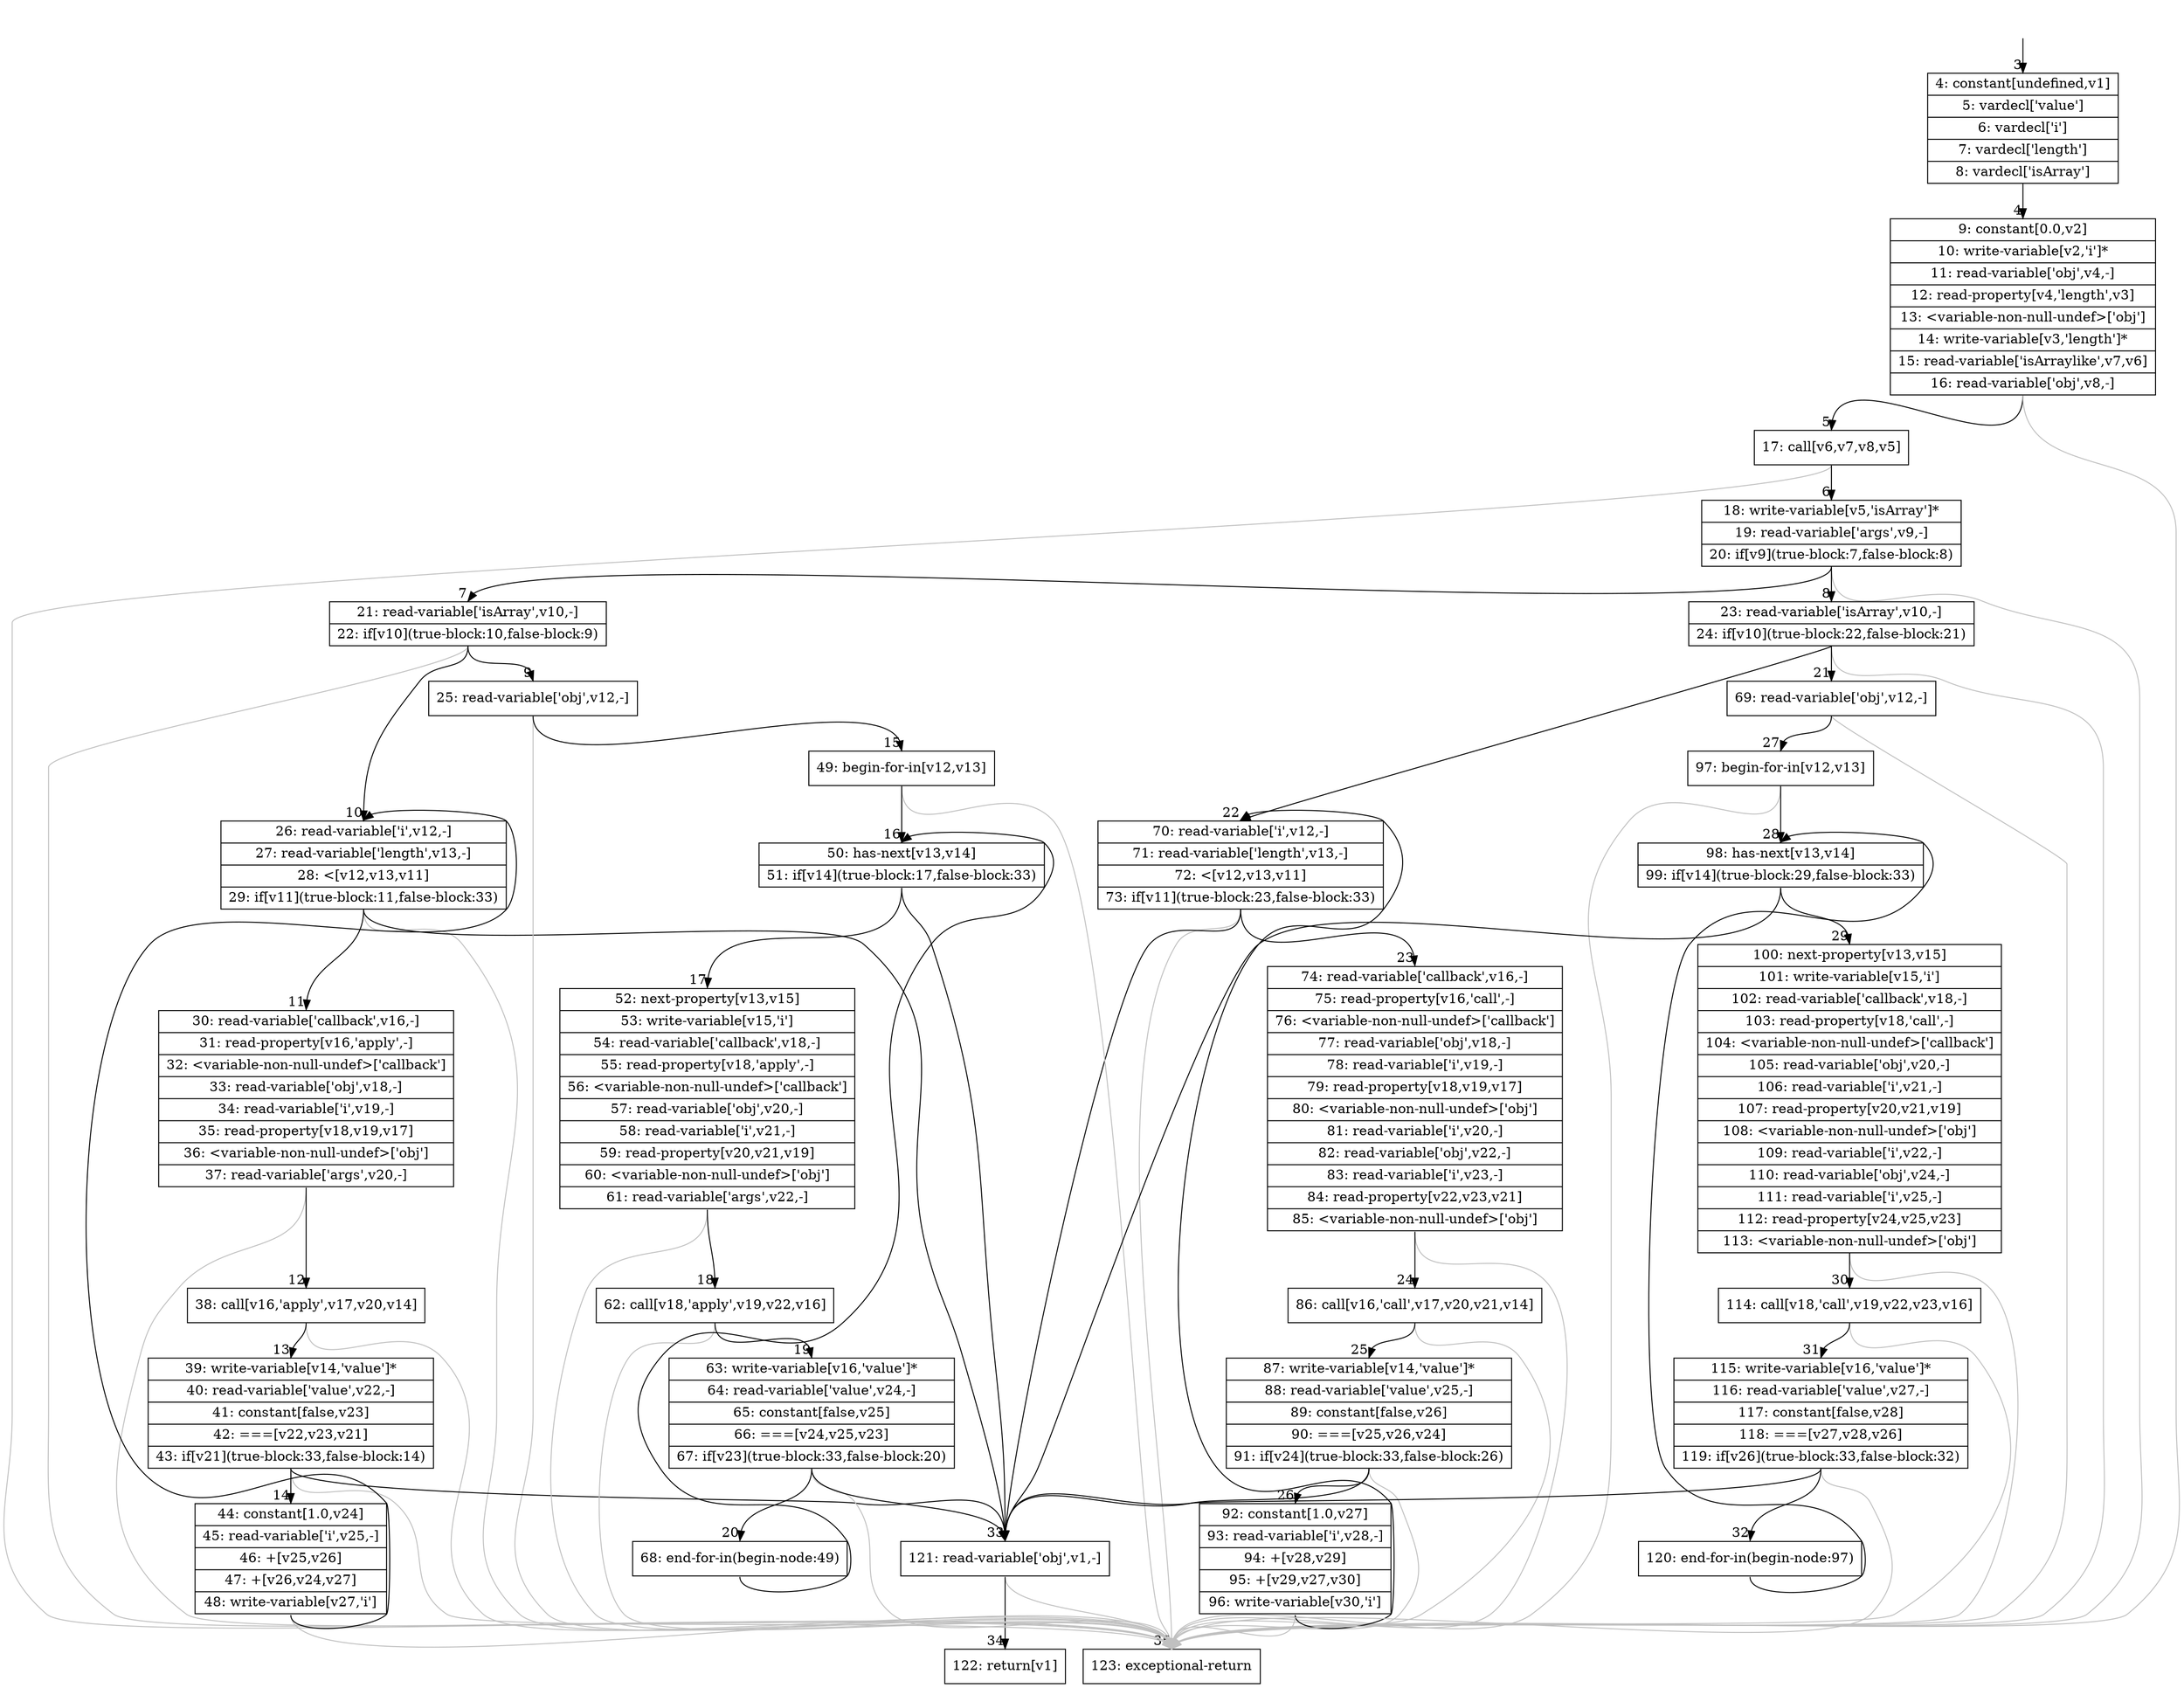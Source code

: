 digraph {
rankdir="TD"
BB_entry1[shape=none,label=""];
BB_entry1 -> BB3 [tailport=s, headport=n, headlabel="    3"]
BB3 [shape=record label="{4: constant[undefined,v1]|5: vardecl['value']|6: vardecl['i']|7: vardecl['length']|8: vardecl['isArray']}" ] 
BB3 -> BB4 [tailport=s, headport=n, headlabel="      4"]
BB4 [shape=record label="{9: constant[0.0,v2]|10: write-variable[v2,'i']*|11: read-variable['obj',v4,-]|12: read-property[v4,'length',v3]|13: \<variable-non-null-undef\>['obj']|14: write-variable[v3,'length']*|15: read-variable['isArraylike',v7,v6]|16: read-variable['obj',v8,-]}" ] 
BB4 -> BB5 [tailport=s, headport=n, headlabel="      5"]
BB4 -> BB35 [tailport=s, headport=n, color=gray, headlabel="      35"]
BB5 [shape=record label="{17: call[v6,v7,v8,v5]}" ] 
BB5 -> BB6 [tailport=s, headport=n, headlabel="      6"]
BB5 -> BB35 [tailport=s, headport=n, color=gray]
BB6 [shape=record label="{18: write-variable[v5,'isArray']*|19: read-variable['args',v9,-]|20: if[v9](true-block:7,false-block:8)}" ] 
BB6 -> BB7 [tailport=s, headport=n, headlabel="      7"]
BB6 -> BB8 [tailport=s, headport=n, headlabel="      8"]
BB6 -> BB35 [tailport=s, headport=n, color=gray]
BB7 [shape=record label="{21: read-variable['isArray',v10,-]|22: if[v10](true-block:10,false-block:9)}" ] 
BB7 -> BB10 [tailport=s, headport=n, headlabel="      10"]
BB7 -> BB9 [tailport=s, headport=n, headlabel="      9"]
BB7 -> BB35 [tailport=s, headport=n, color=gray]
BB8 [shape=record label="{23: read-variable['isArray',v10,-]|24: if[v10](true-block:22,false-block:21)}" ] 
BB8 -> BB22 [tailport=s, headport=n, headlabel="      22"]
BB8 -> BB21 [tailport=s, headport=n, headlabel="      21"]
BB8 -> BB35 [tailport=s, headport=n, color=gray]
BB9 [shape=record label="{25: read-variable['obj',v12,-]}" ] 
BB9 -> BB15 [tailport=s, headport=n, headlabel="      15"]
BB9 -> BB35 [tailport=s, headport=n, color=gray]
BB10 [shape=record label="{26: read-variable['i',v12,-]|27: read-variable['length',v13,-]|28: \<[v12,v13,v11]|29: if[v11](true-block:11,false-block:33)}" ] 
BB10 -> BB11 [tailport=s, headport=n, headlabel="      11"]
BB10 -> BB33 [tailport=s, headport=n, headlabel="      33"]
BB10 -> BB35 [tailport=s, headport=n, color=gray]
BB11 [shape=record label="{30: read-variable['callback',v16,-]|31: read-property[v16,'apply',-]|32: \<variable-non-null-undef\>['callback']|33: read-variable['obj',v18,-]|34: read-variable['i',v19,-]|35: read-property[v18,v19,v17]|36: \<variable-non-null-undef\>['obj']|37: read-variable['args',v20,-]}" ] 
BB11 -> BB12 [tailport=s, headport=n, headlabel="      12"]
BB11 -> BB35 [tailport=s, headport=n, color=gray]
BB12 [shape=record label="{38: call[v16,'apply',v17,v20,v14]}" ] 
BB12 -> BB13 [tailport=s, headport=n, headlabel="      13"]
BB12 -> BB35 [tailport=s, headport=n, color=gray]
BB13 [shape=record label="{39: write-variable[v14,'value']*|40: read-variable['value',v22,-]|41: constant[false,v23]|42: ===[v22,v23,v21]|43: if[v21](true-block:33,false-block:14)}" ] 
BB13 -> BB33 [tailport=s, headport=n]
BB13 -> BB14 [tailport=s, headport=n, headlabel="      14"]
BB13 -> BB35 [tailport=s, headport=n, color=gray]
BB14 [shape=record label="{44: constant[1.0,v24]|45: read-variable['i',v25,-]|46: +[v25,v26]|47: +[v26,v24,v27]|48: write-variable[v27,'i']}" ] 
BB14 -> BB10 [tailport=s, headport=n]
BB14 -> BB35 [tailport=s, headport=n, color=gray]
BB15 [shape=record label="{49: begin-for-in[v12,v13]}" ] 
BB15 -> BB16 [tailport=s, headport=n, headlabel="      16"]
BB15 -> BB35 [tailport=s, headport=n, color=gray]
BB16 [shape=record label="{50: has-next[v13,v14]|51: if[v14](true-block:17,false-block:33)}" ] 
BB16 -> BB17 [tailport=s, headport=n, headlabel="      17"]
BB16 -> BB33 [tailport=s, headport=n]
BB17 [shape=record label="{52: next-property[v13,v15]|53: write-variable[v15,'i']|54: read-variable['callback',v18,-]|55: read-property[v18,'apply',-]|56: \<variable-non-null-undef\>['callback']|57: read-variable['obj',v20,-]|58: read-variable['i',v21,-]|59: read-property[v20,v21,v19]|60: \<variable-non-null-undef\>['obj']|61: read-variable['args',v22,-]}" ] 
BB17 -> BB18 [tailport=s, headport=n, headlabel="      18"]
BB17 -> BB35 [tailport=s, headport=n, color=gray]
BB18 [shape=record label="{62: call[v18,'apply',v19,v22,v16]}" ] 
BB18 -> BB19 [tailport=s, headport=n, headlabel="      19"]
BB18 -> BB35 [tailport=s, headport=n, color=gray]
BB19 [shape=record label="{63: write-variable[v16,'value']*|64: read-variable['value',v24,-]|65: constant[false,v25]|66: ===[v24,v25,v23]|67: if[v23](true-block:33,false-block:20)}" ] 
BB19 -> BB33 [tailport=s, headport=n]
BB19 -> BB20 [tailport=s, headport=n, headlabel="      20"]
BB19 -> BB35 [tailport=s, headport=n, color=gray]
BB20 [shape=record label="{68: end-for-in(begin-node:49)}" ] 
BB20 -> BB16 [tailport=s, headport=n]
BB21 [shape=record label="{69: read-variable['obj',v12,-]}" ] 
BB21 -> BB27 [tailport=s, headport=n, headlabel="      27"]
BB21 -> BB35 [tailport=s, headport=n, color=gray]
BB22 [shape=record label="{70: read-variable['i',v12,-]|71: read-variable['length',v13,-]|72: \<[v12,v13,v11]|73: if[v11](true-block:23,false-block:33)}" ] 
BB22 -> BB23 [tailport=s, headport=n, headlabel="      23"]
BB22 -> BB33 [tailport=s, headport=n]
BB22 -> BB35 [tailport=s, headport=n, color=gray]
BB23 [shape=record label="{74: read-variable['callback',v16,-]|75: read-property[v16,'call',-]|76: \<variable-non-null-undef\>['callback']|77: read-variable['obj',v18,-]|78: read-variable['i',v19,-]|79: read-property[v18,v19,v17]|80: \<variable-non-null-undef\>['obj']|81: read-variable['i',v20,-]|82: read-variable['obj',v22,-]|83: read-variable['i',v23,-]|84: read-property[v22,v23,v21]|85: \<variable-non-null-undef\>['obj']}" ] 
BB23 -> BB24 [tailport=s, headport=n, headlabel="      24"]
BB23 -> BB35 [tailport=s, headport=n, color=gray]
BB24 [shape=record label="{86: call[v16,'call',v17,v20,v21,v14]}" ] 
BB24 -> BB25 [tailport=s, headport=n, headlabel="      25"]
BB24 -> BB35 [tailport=s, headport=n, color=gray]
BB25 [shape=record label="{87: write-variable[v14,'value']*|88: read-variable['value',v25,-]|89: constant[false,v26]|90: ===[v25,v26,v24]|91: if[v24](true-block:33,false-block:26)}" ] 
BB25 -> BB33 [tailport=s, headport=n]
BB25 -> BB26 [tailport=s, headport=n, headlabel="      26"]
BB25 -> BB35 [tailport=s, headport=n, color=gray]
BB26 [shape=record label="{92: constant[1.0,v27]|93: read-variable['i',v28,-]|94: +[v28,v29]|95: +[v29,v27,v30]|96: write-variable[v30,'i']}" ] 
BB26 -> BB22 [tailport=s, headport=n]
BB26 -> BB35 [tailport=s, headport=n, color=gray]
BB27 [shape=record label="{97: begin-for-in[v12,v13]}" ] 
BB27 -> BB28 [tailport=s, headport=n, headlabel="      28"]
BB27 -> BB35 [tailport=s, headport=n, color=gray]
BB28 [shape=record label="{98: has-next[v13,v14]|99: if[v14](true-block:29,false-block:33)}" ] 
BB28 -> BB29 [tailport=s, headport=n, headlabel="      29"]
BB28 -> BB33 [tailport=s, headport=n]
BB29 [shape=record label="{100: next-property[v13,v15]|101: write-variable[v15,'i']|102: read-variable['callback',v18,-]|103: read-property[v18,'call',-]|104: \<variable-non-null-undef\>['callback']|105: read-variable['obj',v20,-]|106: read-variable['i',v21,-]|107: read-property[v20,v21,v19]|108: \<variable-non-null-undef\>['obj']|109: read-variable['i',v22,-]|110: read-variable['obj',v24,-]|111: read-variable['i',v25,-]|112: read-property[v24,v25,v23]|113: \<variable-non-null-undef\>['obj']}" ] 
BB29 -> BB30 [tailport=s, headport=n, headlabel="      30"]
BB29 -> BB35 [tailport=s, headport=n, color=gray]
BB30 [shape=record label="{114: call[v18,'call',v19,v22,v23,v16]}" ] 
BB30 -> BB31 [tailport=s, headport=n, headlabel="      31"]
BB30 -> BB35 [tailport=s, headport=n, color=gray]
BB31 [shape=record label="{115: write-variable[v16,'value']*|116: read-variable['value',v27,-]|117: constant[false,v28]|118: ===[v27,v28,v26]|119: if[v26](true-block:33,false-block:32)}" ] 
BB31 -> BB33 [tailport=s, headport=n]
BB31 -> BB32 [tailport=s, headport=n, headlabel="      32"]
BB31 -> BB35 [tailport=s, headport=n, color=gray]
BB32 [shape=record label="{120: end-for-in(begin-node:97)}" ] 
BB32 -> BB28 [tailport=s, headport=n]
BB33 [shape=record label="{121: read-variable['obj',v1,-]}" ] 
BB33 -> BB34 [tailport=s, headport=n, headlabel="      34"]
BB33 -> BB35 [tailport=s, headport=n, color=gray]
BB34 [shape=record label="{122: return[v1]}" ] 
BB35 [shape=record label="{123: exceptional-return}" ] 
}

